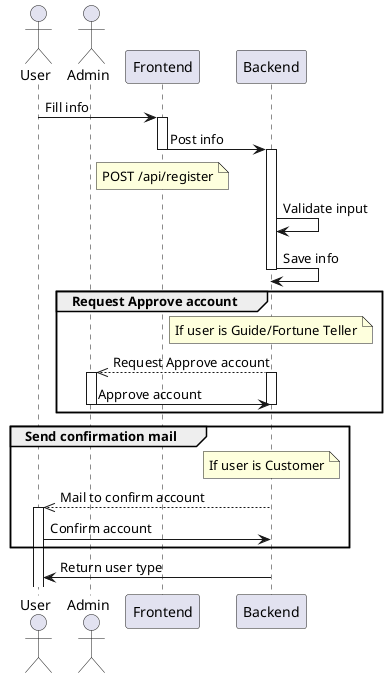 ' Register a new user
@startuml
actor User
actor Admin
participant "Frontend" as FE
participant "Backend" as BE
User -> FE: Fill info
activate FE
FE -> BE: Post info
deactivate FE
note over FE: POST /api/register
activate BE
BE -> BE: Validate input
BE -> BE: Save info
deactivate BE
group Request Approve account
	note over BE: If user is Guide/Fortune Teller
	BE -->> Admin: Request Approve account
	activate BE
	activate Admin
	Admin -> BE: Approve account
	deactivate BE
	deactivate Admin
end
group Send confirmation mail
	note over BE : If user is Customer
	BE -->> User: Mail to confirm account
	activate User
	User -> BE: Confirm account
end
BE -> User: Return user type
@enduml

' Login

@startuml
actor User
participant "Frontend" as FE
participant "Backend" as BE
note over FE: POST /api/login
User -> FE: Fill login info
activate FE
FE -> BE: Post login
activate BE
BE -> BE: Save token
BE -> BE: Validate input
BE -->> FE: Return token
deactivate BE
FE -> FE: Redirect to home
FE -->> User: Return home page
@enduml


' Customer book service

@startuml
actor Customer
actor "Guide/Fortune Teller" as GF
participant "Frontend" as FE
participant "Backend" as BE
Customer -> FE: Access to menu page
activate FE
note over FE: GET /api/menu
FE -> BE: Request Get type of services
activate BE
BE -> BE: Get type of services
BE -->> FE: Return type of services
deactivate BE
FE -->> Customer: Display type of services
deactivate FE
Customer -> FE: Select service type
activate FE
FE -> BE: Request Get service List
activate BE
BE -> BE: Get service List
BE -->> FE: Return service List
deactivate BE
FE -->> Customer: Display Avaliable service List
deactivate FE
Customer -> FE: book service
activate FE
FE -> BE: Request POST selected service
activate BE
BE -> BE: Save selected service
BE -->> FE: Return select schedule page
deactivate BE
deactivate FE
Customer -> FE: book schedule
activate FE
FE -> BE: POST selected schedule
deactivate FE
activate BE
BE -> BE: Save selected schedule
BE -> GF: Send book confirmation mail
activate GF
GF -> BE: Confirm book schedule
deactivate GF
BE -> BE: Update status of selected schedule
BE -->> Customer: Return book confirmation mail
deactivate BE
@enduml

' Guide and Fortune teller add service and schedule

@startuml
==Guide and Fortune teller add service and schedule==
actor "Guide/Fortune Teller" as GF
actor Admin
participant "Frontend" as FE
participant "Backend" as BE
GF -> FE: Add service
activate FE
FE -> BE: Request Add service
activate BE
BE -> BE: Save service
BE -->> Admin: Request Approve service
activate Admin
Admin -> BE: Approve service
deactivate Admin
BE -->> FE: Return confirmation
BE -->> GF: Return confirmation mail
@enduml

' Payment process

@startuml
==Payment process==
actor Customer
participant "Frontend" as FE
participant "Backend" as BE
participant "Bank" as Bank
Customer -> FE: Select payment method
activate FE
FE -> BE: Request payment
activate BE
BE -> Bank: Request payment
activate Bank
Bank -> Bank: Validate payment
Bank -->> BE: Return payment transaction
BE -->> FE: Return payment transaction
FE -->> Customer: Return payment transaction
Customer -> Customer: Fill payment info
Customer -> FE: Confirm payment
FE -> BE: Request confirm payment
BE -> Bank: Request confirm payment
Bank -> Bank: Validate payment
Bank -->> BE: Return payment transaction
BE -->> FE: Update status of payment
deactivate FE
@enduml

' Guide and Fortune teller send report

@startuml
==Guide and Fortune teller send report==
actor "Guide/Fortune Teller" as GF
actor Admin
participant "Frontend" as FE
participant "Backend" as BE
GF -> FE: Fill report info
activate FE
FE -> BE: Request POST report
activate BE
BE -> BE: Save report
BE -->> Admin: Request Approve report
activate Admin
Admin -> BE: Approve report
deactivate Admin
BE -> BE: Update status of report
BE -->> FE: Return confirmation
BE -->> GF: Return confirmation mail
deactivate FE
deactivate BE
@enduml

' Customer give feedback

@startuml
==Customer give feedback==
actor Customer
actor Admin
actor "Guide/Fortune Teller" as GF
participant "Frontend" as FE
participant "Backend" as BE
Customer -> FE: Fill feedback info
activate FE
FE -> BE: Request POST feedback
activate BE
BE -> BE: Save feedback
BE -->> Admin: Request Approve feedback
activate Admin
Admin -> BE: Approve feedback
deactivate Admin
BE -> BE: Update status of feedback
BE -->> FE: Return confirmation
BE -->> GF: Send feedback mail
@enduml
